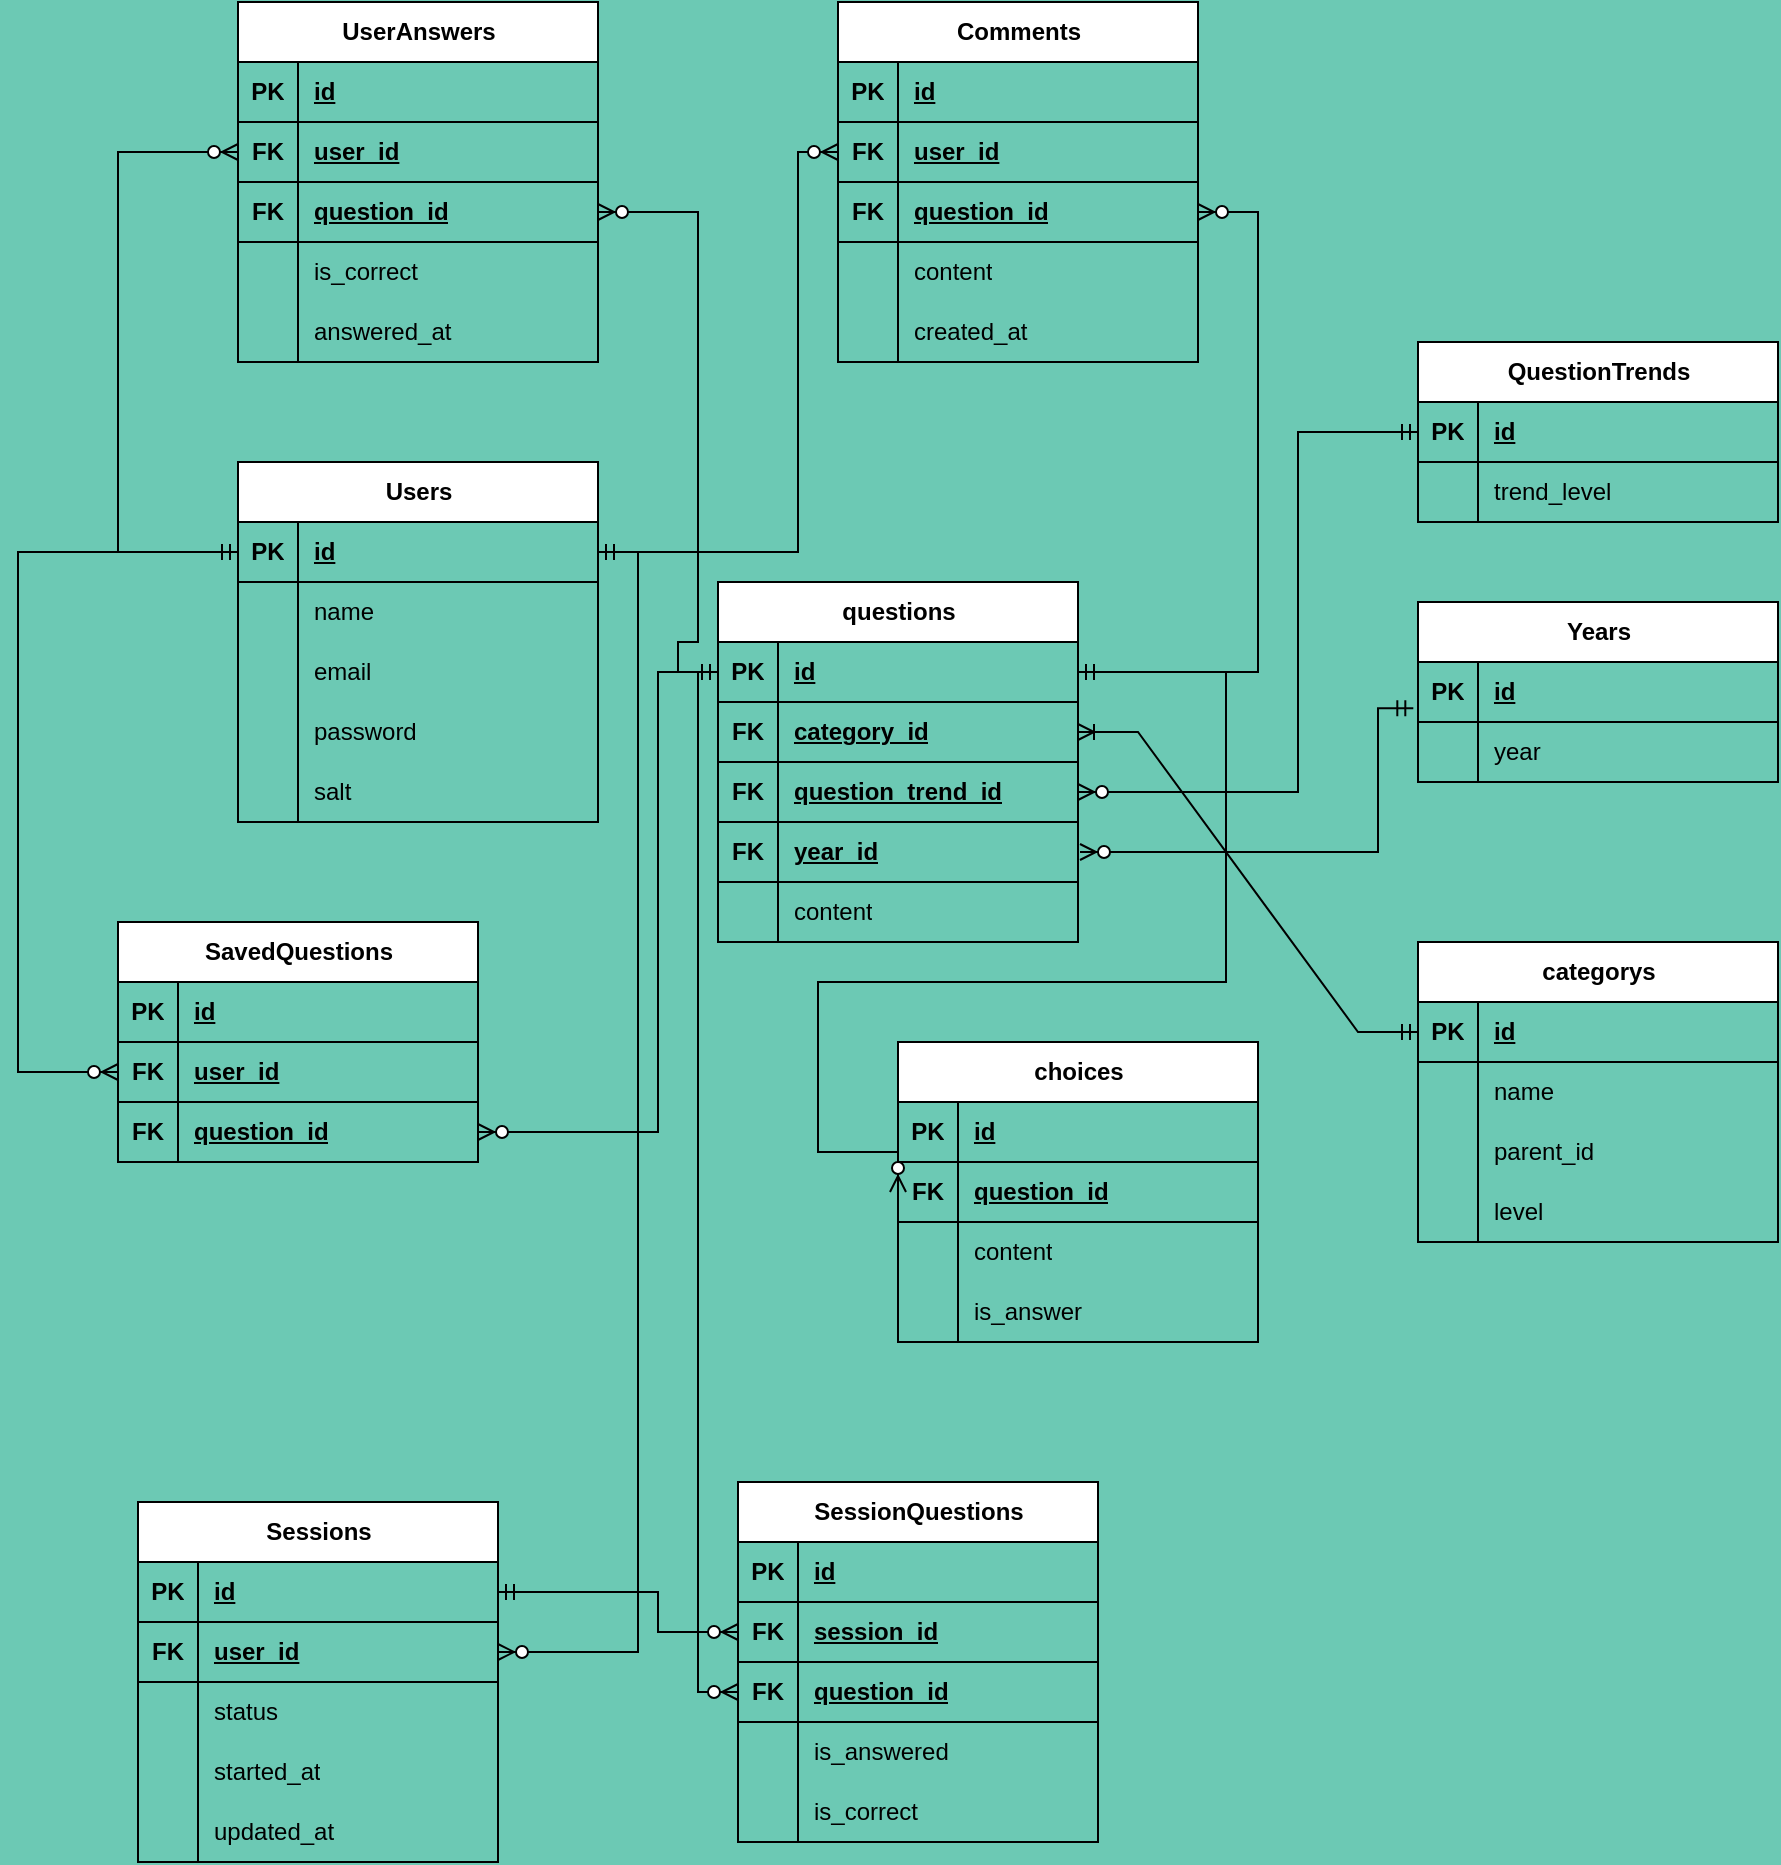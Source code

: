 <mxfile version="23.1.8" type="github">
  <diagram name="ページ1" id="_fQ1Ofpoiky4s86uEebD">
    <mxGraphModel dx="1485" dy="1587" grid="0" gridSize="10" guides="1" tooltips="1" connect="1" arrows="1" fold="1" page="1" pageScale="1" pageWidth="827" pageHeight="1169" background="#6CC9B4" math="0" shadow="0">
      <root>
        <mxCell id="0" />
        <mxCell id="1" parent="0" />
        <mxCell id="2i0jD21uUAfXRoLT11c_-42" value="Users" style="shape=table;startSize=30;container=1;collapsible=1;childLayout=tableLayout;fixedRows=1;rowLines=0;fontStyle=1;align=center;resizeLast=1;html=1;" parent="1" vertex="1">
          <mxGeometry x="-80" y="-200" width="180" height="180" as="geometry" />
        </mxCell>
        <mxCell id="2i0jD21uUAfXRoLT11c_-43" value="" style="shape=tableRow;horizontal=0;startSize=0;swimlaneHead=0;swimlaneBody=0;fillColor=none;collapsible=0;dropTarget=0;points=[[0,0.5],[1,0.5]];portConstraint=eastwest;top=0;left=0;right=0;bottom=1;" parent="2i0jD21uUAfXRoLT11c_-42" vertex="1">
          <mxGeometry y="30" width="180" height="30" as="geometry" />
        </mxCell>
        <mxCell id="2i0jD21uUAfXRoLT11c_-44" value="PK" style="shape=partialRectangle;connectable=0;fillColor=none;top=0;left=0;bottom=0;right=0;fontStyle=1;overflow=hidden;whiteSpace=wrap;html=1;" parent="2i0jD21uUAfXRoLT11c_-43" vertex="1">
          <mxGeometry width="30" height="30" as="geometry">
            <mxRectangle width="30" height="30" as="alternateBounds" />
          </mxGeometry>
        </mxCell>
        <mxCell id="2i0jD21uUAfXRoLT11c_-45" value="id" style="shape=partialRectangle;connectable=0;fillColor=none;top=0;left=0;bottom=0;right=0;align=left;spacingLeft=6;fontStyle=5;overflow=hidden;whiteSpace=wrap;html=1;" parent="2i0jD21uUAfXRoLT11c_-43" vertex="1">
          <mxGeometry x="30" width="150" height="30" as="geometry">
            <mxRectangle width="150" height="30" as="alternateBounds" />
          </mxGeometry>
        </mxCell>
        <mxCell id="2i0jD21uUAfXRoLT11c_-46" value="" style="shape=tableRow;horizontal=0;startSize=0;swimlaneHead=0;swimlaneBody=0;fillColor=none;collapsible=0;dropTarget=0;points=[[0,0.5],[1,0.5]];portConstraint=eastwest;top=0;left=0;right=0;bottom=0;" parent="2i0jD21uUAfXRoLT11c_-42" vertex="1">
          <mxGeometry y="60" width="180" height="30" as="geometry" />
        </mxCell>
        <mxCell id="2i0jD21uUAfXRoLT11c_-47" value="" style="shape=partialRectangle;connectable=0;fillColor=none;top=0;left=0;bottom=0;right=0;editable=1;overflow=hidden;whiteSpace=wrap;html=1;" parent="2i0jD21uUAfXRoLT11c_-46" vertex="1">
          <mxGeometry width="30" height="30" as="geometry">
            <mxRectangle width="30" height="30" as="alternateBounds" />
          </mxGeometry>
        </mxCell>
        <mxCell id="2i0jD21uUAfXRoLT11c_-48" value="name" style="shape=partialRectangle;connectable=0;fillColor=none;top=0;left=0;bottom=0;right=0;align=left;spacingLeft=6;overflow=hidden;whiteSpace=wrap;html=1;" parent="2i0jD21uUAfXRoLT11c_-46" vertex="1">
          <mxGeometry x="30" width="150" height="30" as="geometry">
            <mxRectangle width="150" height="30" as="alternateBounds" />
          </mxGeometry>
        </mxCell>
        <mxCell id="2i0jD21uUAfXRoLT11c_-49" value="" style="shape=tableRow;horizontal=0;startSize=0;swimlaneHead=0;swimlaneBody=0;fillColor=none;collapsible=0;dropTarget=0;points=[[0,0.5],[1,0.5]];portConstraint=eastwest;top=0;left=0;right=0;bottom=0;" parent="2i0jD21uUAfXRoLT11c_-42" vertex="1">
          <mxGeometry y="90" width="180" height="30" as="geometry" />
        </mxCell>
        <mxCell id="2i0jD21uUAfXRoLT11c_-50" value="" style="shape=partialRectangle;connectable=0;fillColor=none;top=0;left=0;bottom=0;right=0;editable=1;overflow=hidden;whiteSpace=wrap;html=1;" parent="2i0jD21uUAfXRoLT11c_-49" vertex="1">
          <mxGeometry width="30" height="30" as="geometry">
            <mxRectangle width="30" height="30" as="alternateBounds" />
          </mxGeometry>
        </mxCell>
        <mxCell id="2i0jD21uUAfXRoLT11c_-51" value="email" style="shape=partialRectangle;connectable=0;fillColor=none;top=0;left=0;bottom=0;right=0;align=left;spacingLeft=6;overflow=hidden;whiteSpace=wrap;html=1;" parent="2i0jD21uUAfXRoLT11c_-49" vertex="1">
          <mxGeometry x="30" width="150" height="30" as="geometry">
            <mxRectangle width="150" height="30" as="alternateBounds" />
          </mxGeometry>
        </mxCell>
        <mxCell id="2i0jD21uUAfXRoLT11c_-52" value="" style="shape=tableRow;horizontal=0;startSize=0;swimlaneHead=0;swimlaneBody=0;fillColor=none;collapsible=0;dropTarget=0;points=[[0,0.5],[1,0.5]];portConstraint=eastwest;top=0;left=0;right=0;bottom=0;" parent="2i0jD21uUAfXRoLT11c_-42" vertex="1">
          <mxGeometry y="120" width="180" height="30" as="geometry" />
        </mxCell>
        <mxCell id="2i0jD21uUAfXRoLT11c_-53" value="" style="shape=partialRectangle;connectable=0;fillColor=none;top=0;left=0;bottom=0;right=0;editable=1;overflow=hidden;whiteSpace=wrap;html=1;" parent="2i0jD21uUAfXRoLT11c_-52" vertex="1">
          <mxGeometry width="30" height="30" as="geometry">
            <mxRectangle width="30" height="30" as="alternateBounds" />
          </mxGeometry>
        </mxCell>
        <mxCell id="2i0jD21uUAfXRoLT11c_-54" value="password" style="shape=partialRectangle;connectable=0;fillColor=none;top=0;left=0;bottom=0;right=0;align=left;spacingLeft=6;overflow=hidden;whiteSpace=wrap;html=1;" parent="2i0jD21uUAfXRoLT11c_-52" vertex="1">
          <mxGeometry x="30" width="150" height="30" as="geometry">
            <mxRectangle width="150" height="30" as="alternateBounds" />
          </mxGeometry>
        </mxCell>
        <mxCell id="2i0jD21uUAfXRoLT11c_-55" value="" style="shape=tableRow;horizontal=0;startSize=0;swimlaneHead=0;swimlaneBody=0;fillColor=none;collapsible=0;dropTarget=0;points=[[0,0.5],[1,0.5]];portConstraint=eastwest;top=0;left=0;right=0;bottom=0;" parent="2i0jD21uUAfXRoLT11c_-42" vertex="1">
          <mxGeometry y="150" width="180" height="30" as="geometry" />
        </mxCell>
        <mxCell id="2i0jD21uUAfXRoLT11c_-56" value="" style="shape=partialRectangle;connectable=0;fillColor=none;top=0;left=0;bottom=0;right=0;editable=1;overflow=hidden;whiteSpace=wrap;html=1;" parent="2i0jD21uUAfXRoLT11c_-55" vertex="1">
          <mxGeometry width="30" height="30" as="geometry">
            <mxRectangle width="30" height="30" as="alternateBounds" />
          </mxGeometry>
        </mxCell>
        <mxCell id="2i0jD21uUAfXRoLT11c_-57" value="salt" style="shape=partialRectangle;connectable=0;fillColor=none;top=0;left=0;bottom=0;right=0;align=left;spacingLeft=6;overflow=hidden;whiteSpace=wrap;html=1;" parent="2i0jD21uUAfXRoLT11c_-55" vertex="1">
          <mxGeometry x="30" width="150" height="30" as="geometry">
            <mxRectangle width="150" height="30" as="alternateBounds" />
          </mxGeometry>
        </mxCell>
        <mxCell id="2i0jD21uUAfXRoLT11c_-58" value="questions" style="shape=table;startSize=30;container=1;collapsible=1;childLayout=tableLayout;fixedRows=1;rowLines=0;fontStyle=1;align=center;resizeLast=1;html=1;" parent="1" vertex="1">
          <mxGeometry x="160" y="-140" width="180" height="180" as="geometry">
            <mxRectangle x="190" y="-130" width="100" height="30" as="alternateBounds" />
          </mxGeometry>
        </mxCell>
        <mxCell id="2i0jD21uUAfXRoLT11c_-59" value="" style="shape=tableRow;horizontal=0;startSize=0;swimlaneHead=0;swimlaneBody=0;fillColor=none;collapsible=0;dropTarget=0;points=[[0,0.5],[1,0.5]];portConstraint=eastwest;top=0;left=0;right=0;bottom=1;" parent="2i0jD21uUAfXRoLT11c_-58" vertex="1">
          <mxGeometry y="30" width="180" height="30" as="geometry" />
        </mxCell>
        <mxCell id="2i0jD21uUAfXRoLT11c_-60" value="PK" style="shape=partialRectangle;connectable=0;fillColor=none;top=0;left=0;bottom=0;right=0;fontStyle=1;overflow=hidden;whiteSpace=wrap;html=1;" parent="2i0jD21uUAfXRoLT11c_-59" vertex="1">
          <mxGeometry width="30" height="30" as="geometry">
            <mxRectangle width="30" height="30" as="alternateBounds" />
          </mxGeometry>
        </mxCell>
        <mxCell id="2i0jD21uUAfXRoLT11c_-61" value="id" style="shape=partialRectangle;connectable=0;fillColor=none;top=0;left=0;bottom=0;right=0;align=left;spacingLeft=6;fontStyle=5;overflow=hidden;whiteSpace=wrap;html=1;" parent="2i0jD21uUAfXRoLT11c_-59" vertex="1">
          <mxGeometry x="30" width="150" height="30" as="geometry">
            <mxRectangle width="150" height="30" as="alternateBounds" />
          </mxGeometry>
        </mxCell>
        <mxCell id="2i0jD21uUAfXRoLT11c_-71" value="" style="shape=tableRow;horizontal=0;startSize=0;swimlaneHead=0;swimlaneBody=0;fillColor=none;collapsible=0;dropTarget=0;points=[[0,0.5],[1,0.5]];portConstraint=eastwest;top=0;left=0;right=0;bottom=1;" parent="2i0jD21uUAfXRoLT11c_-58" vertex="1">
          <mxGeometry y="60" width="180" height="30" as="geometry" />
        </mxCell>
        <mxCell id="2i0jD21uUAfXRoLT11c_-72" value="FK" style="shape=partialRectangle;connectable=0;fillColor=none;top=0;left=0;bottom=0;right=0;fontStyle=1;overflow=hidden;whiteSpace=wrap;html=1;" parent="2i0jD21uUAfXRoLT11c_-71" vertex="1">
          <mxGeometry width="30" height="30" as="geometry">
            <mxRectangle width="30" height="30" as="alternateBounds" />
          </mxGeometry>
        </mxCell>
        <mxCell id="2i0jD21uUAfXRoLT11c_-73" value="category_id" style="shape=partialRectangle;connectable=0;fillColor=none;top=0;left=0;bottom=0;right=0;align=left;spacingLeft=6;fontStyle=5;overflow=hidden;whiteSpace=wrap;html=1;" parent="2i0jD21uUAfXRoLT11c_-71" vertex="1">
          <mxGeometry x="30" width="150" height="30" as="geometry">
            <mxRectangle width="150" height="30" as="alternateBounds" />
          </mxGeometry>
        </mxCell>
        <mxCell id="2i0jD21uUAfXRoLT11c_-238" value="" style="shape=tableRow;horizontal=0;startSize=0;swimlaneHead=0;swimlaneBody=0;fillColor=none;collapsible=0;dropTarget=0;points=[[0,0.5],[1,0.5]];portConstraint=eastwest;top=0;left=0;right=0;bottom=1;" parent="2i0jD21uUAfXRoLT11c_-58" vertex="1">
          <mxGeometry y="90" width="180" height="30" as="geometry" />
        </mxCell>
        <mxCell id="2i0jD21uUAfXRoLT11c_-239" value="FK" style="shape=partialRectangle;connectable=0;fillColor=none;top=0;left=0;bottom=0;right=0;fontStyle=1;overflow=hidden;whiteSpace=wrap;html=1;" parent="2i0jD21uUAfXRoLT11c_-238" vertex="1">
          <mxGeometry width="30" height="30" as="geometry">
            <mxRectangle width="30" height="30" as="alternateBounds" />
          </mxGeometry>
        </mxCell>
        <mxCell id="2i0jD21uUAfXRoLT11c_-240" value="question_trend_id" style="shape=partialRectangle;connectable=0;fillColor=none;top=0;left=0;bottom=0;right=0;align=left;spacingLeft=6;fontStyle=5;overflow=hidden;whiteSpace=wrap;html=1;" parent="2i0jD21uUAfXRoLT11c_-238" vertex="1">
          <mxGeometry x="30" width="150" height="30" as="geometry">
            <mxRectangle width="150" height="30" as="alternateBounds" />
          </mxGeometry>
        </mxCell>
        <mxCell id="2i0jD21uUAfXRoLT11c_-248" value="" style="shape=tableRow;horizontal=0;startSize=0;swimlaneHead=0;swimlaneBody=0;fillColor=none;collapsible=0;dropTarget=0;points=[[0,0.5],[1,0.5]];portConstraint=eastwest;top=0;left=0;right=0;bottom=1;" parent="2i0jD21uUAfXRoLT11c_-58" vertex="1">
          <mxGeometry y="120" width="180" height="30" as="geometry" />
        </mxCell>
        <mxCell id="2i0jD21uUAfXRoLT11c_-249" value="FK" style="shape=partialRectangle;connectable=0;fillColor=none;top=0;left=0;bottom=0;right=0;fontStyle=1;overflow=hidden;whiteSpace=wrap;html=1;" parent="2i0jD21uUAfXRoLT11c_-248" vertex="1">
          <mxGeometry width="30" height="30" as="geometry">
            <mxRectangle width="30" height="30" as="alternateBounds" />
          </mxGeometry>
        </mxCell>
        <mxCell id="2i0jD21uUAfXRoLT11c_-250" value="year_id" style="shape=partialRectangle;connectable=0;fillColor=none;top=0;left=0;bottom=0;right=0;align=left;spacingLeft=6;fontStyle=5;overflow=hidden;whiteSpace=wrap;html=1;" parent="2i0jD21uUAfXRoLT11c_-248" vertex="1">
          <mxGeometry x="30" width="150" height="30" as="geometry">
            <mxRectangle width="150" height="30" as="alternateBounds" />
          </mxGeometry>
        </mxCell>
        <mxCell id="2i0jD21uUAfXRoLT11c_-62" value="" style="shape=tableRow;horizontal=0;startSize=0;swimlaneHead=0;swimlaneBody=0;fillColor=none;collapsible=0;dropTarget=0;points=[[0,0.5],[1,0.5]];portConstraint=eastwest;top=0;left=0;right=0;bottom=0;" parent="2i0jD21uUAfXRoLT11c_-58" vertex="1">
          <mxGeometry y="150" width="180" height="30" as="geometry" />
        </mxCell>
        <mxCell id="2i0jD21uUAfXRoLT11c_-63" value="" style="shape=partialRectangle;connectable=0;fillColor=none;top=0;left=0;bottom=0;right=0;editable=1;overflow=hidden;whiteSpace=wrap;html=1;" parent="2i0jD21uUAfXRoLT11c_-62" vertex="1">
          <mxGeometry width="30" height="30" as="geometry">
            <mxRectangle width="30" height="30" as="alternateBounds" />
          </mxGeometry>
        </mxCell>
        <mxCell id="2i0jD21uUAfXRoLT11c_-64" value="content" style="shape=partialRectangle;connectable=0;fillColor=none;top=0;left=0;bottom=0;right=0;align=left;spacingLeft=6;overflow=hidden;whiteSpace=wrap;html=1;" parent="2i0jD21uUAfXRoLT11c_-62" vertex="1">
          <mxGeometry x="30" width="150" height="30" as="geometry">
            <mxRectangle width="150" height="30" as="alternateBounds" />
          </mxGeometry>
        </mxCell>
        <mxCell id="2i0jD21uUAfXRoLT11c_-103" value="choices" style="shape=table;startSize=30;container=1;collapsible=1;childLayout=tableLayout;fixedRows=1;rowLines=0;fontStyle=1;align=center;resizeLast=1;html=1;" parent="1" vertex="1">
          <mxGeometry x="250" y="90" width="180" height="150" as="geometry">
            <mxRectangle x="190" y="-130" width="100" height="30" as="alternateBounds" />
          </mxGeometry>
        </mxCell>
        <mxCell id="2i0jD21uUAfXRoLT11c_-104" value="" style="shape=tableRow;horizontal=0;startSize=0;swimlaneHead=0;swimlaneBody=0;fillColor=none;collapsible=0;dropTarget=0;points=[[0,0.5],[1,0.5]];portConstraint=eastwest;top=0;left=0;right=0;bottom=1;" parent="2i0jD21uUAfXRoLT11c_-103" vertex="1">
          <mxGeometry y="30" width="180" height="30" as="geometry" />
        </mxCell>
        <mxCell id="2i0jD21uUAfXRoLT11c_-105" value="PK" style="shape=partialRectangle;connectable=0;fillColor=none;top=0;left=0;bottom=0;right=0;fontStyle=1;overflow=hidden;whiteSpace=wrap;html=1;" parent="2i0jD21uUAfXRoLT11c_-104" vertex="1">
          <mxGeometry width="30" height="30" as="geometry">
            <mxRectangle width="30" height="30" as="alternateBounds" />
          </mxGeometry>
        </mxCell>
        <mxCell id="2i0jD21uUAfXRoLT11c_-106" value="id" style="shape=partialRectangle;connectable=0;fillColor=none;top=0;left=0;bottom=0;right=0;align=left;spacingLeft=6;fontStyle=5;overflow=hidden;whiteSpace=wrap;html=1;" parent="2i0jD21uUAfXRoLT11c_-104" vertex="1">
          <mxGeometry x="30" width="150" height="30" as="geometry">
            <mxRectangle width="150" height="30" as="alternateBounds" />
          </mxGeometry>
        </mxCell>
        <mxCell id="2i0jD21uUAfXRoLT11c_-107" value="" style="shape=tableRow;horizontal=0;startSize=0;swimlaneHead=0;swimlaneBody=0;fillColor=none;collapsible=0;dropTarget=0;points=[[0,0.5],[1,0.5]];portConstraint=eastwest;top=0;left=0;right=0;bottom=1;" parent="2i0jD21uUAfXRoLT11c_-103" vertex="1">
          <mxGeometry y="60" width="180" height="30" as="geometry" />
        </mxCell>
        <mxCell id="2i0jD21uUAfXRoLT11c_-108" value="FK" style="shape=partialRectangle;connectable=0;fillColor=none;top=0;left=0;bottom=0;right=0;fontStyle=1;overflow=hidden;whiteSpace=wrap;html=1;" parent="2i0jD21uUAfXRoLT11c_-107" vertex="1">
          <mxGeometry width="30" height="30" as="geometry">
            <mxRectangle width="30" height="30" as="alternateBounds" />
          </mxGeometry>
        </mxCell>
        <mxCell id="2i0jD21uUAfXRoLT11c_-109" value="question_id" style="shape=partialRectangle;connectable=0;fillColor=none;top=0;left=0;bottom=0;right=0;align=left;spacingLeft=6;fontStyle=5;overflow=hidden;whiteSpace=wrap;html=1;" parent="2i0jD21uUAfXRoLT11c_-107" vertex="1">
          <mxGeometry x="30" width="150" height="30" as="geometry">
            <mxRectangle width="150" height="30" as="alternateBounds" />
          </mxGeometry>
        </mxCell>
        <mxCell id="2i0jD21uUAfXRoLT11c_-110" value="" style="shape=tableRow;horizontal=0;startSize=0;swimlaneHead=0;swimlaneBody=0;fillColor=none;collapsible=0;dropTarget=0;points=[[0,0.5],[1,0.5]];portConstraint=eastwest;top=0;left=0;right=0;bottom=0;" parent="2i0jD21uUAfXRoLT11c_-103" vertex="1">
          <mxGeometry y="90" width="180" height="30" as="geometry" />
        </mxCell>
        <mxCell id="2i0jD21uUAfXRoLT11c_-111" value="" style="shape=partialRectangle;connectable=0;fillColor=none;top=0;left=0;bottom=0;right=0;editable=1;overflow=hidden;whiteSpace=wrap;html=1;" parent="2i0jD21uUAfXRoLT11c_-110" vertex="1">
          <mxGeometry width="30" height="30" as="geometry">
            <mxRectangle width="30" height="30" as="alternateBounds" />
          </mxGeometry>
        </mxCell>
        <mxCell id="2i0jD21uUAfXRoLT11c_-112" value="content" style="shape=partialRectangle;connectable=0;fillColor=none;top=0;left=0;bottom=0;right=0;align=left;spacingLeft=6;overflow=hidden;whiteSpace=wrap;html=1;" parent="2i0jD21uUAfXRoLT11c_-110" vertex="1">
          <mxGeometry x="30" width="150" height="30" as="geometry">
            <mxRectangle width="150" height="30" as="alternateBounds" />
          </mxGeometry>
        </mxCell>
        <mxCell id="2i0jD21uUAfXRoLT11c_-113" value="" style="shape=tableRow;horizontal=0;startSize=0;swimlaneHead=0;swimlaneBody=0;fillColor=none;collapsible=0;dropTarget=0;points=[[0,0.5],[1,0.5]];portConstraint=eastwest;top=0;left=0;right=0;bottom=0;" parent="2i0jD21uUAfXRoLT11c_-103" vertex="1">
          <mxGeometry y="120" width="180" height="30" as="geometry" />
        </mxCell>
        <mxCell id="2i0jD21uUAfXRoLT11c_-114" value="" style="shape=partialRectangle;connectable=0;fillColor=none;top=0;left=0;bottom=0;right=0;editable=1;overflow=hidden;whiteSpace=wrap;html=1;" parent="2i0jD21uUAfXRoLT11c_-113" vertex="1">
          <mxGeometry width="30" height="30" as="geometry">
            <mxRectangle width="30" height="30" as="alternateBounds" />
          </mxGeometry>
        </mxCell>
        <mxCell id="2i0jD21uUAfXRoLT11c_-115" value="is_answer" style="shape=partialRectangle;connectable=0;fillColor=none;top=0;left=0;bottom=0;right=0;align=left;spacingLeft=6;overflow=hidden;whiteSpace=wrap;html=1;" parent="2i0jD21uUAfXRoLT11c_-113" vertex="1">
          <mxGeometry x="30" width="150" height="30" as="geometry">
            <mxRectangle width="150" height="30" as="alternateBounds" />
          </mxGeometry>
        </mxCell>
        <mxCell id="2i0jD21uUAfXRoLT11c_-116" value="categorys" style="shape=table;startSize=30;container=1;collapsible=1;childLayout=tableLayout;fixedRows=1;rowLines=0;fontStyle=1;align=center;resizeLast=1;html=1;" parent="1" vertex="1">
          <mxGeometry x="510" y="40" width="180" height="150" as="geometry" />
        </mxCell>
        <mxCell id="2i0jD21uUAfXRoLT11c_-117" value="" style="shape=tableRow;horizontal=0;startSize=0;swimlaneHead=0;swimlaneBody=0;fillColor=none;collapsible=0;dropTarget=0;points=[[0,0.5],[1,0.5]];portConstraint=eastwest;top=0;left=0;right=0;bottom=1;" parent="2i0jD21uUAfXRoLT11c_-116" vertex="1">
          <mxGeometry y="30" width="180" height="30" as="geometry" />
        </mxCell>
        <mxCell id="2i0jD21uUAfXRoLT11c_-118" value="PK" style="shape=partialRectangle;connectable=0;fillColor=none;top=0;left=0;bottom=0;right=0;fontStyle=1;overflow=hidden;whiteSpace=wrap;html=1;" parent="2i0jD21uUAfXRoLT11c_-117" vertex="1">
          <mxGeometry width="30" height="30" as="geometry">
            <mxRectangle width="30" height="30" as="alternateBounds" />
          </mxGeometry>
        </mxCell>
        <mxCell id="2i0jD21uUAfXRoLT11c_-119" value="id" style="shape=partialRectangle;connectable=0;fillColor=none;top=0;left=0;bottom=0;right=0;align=left;spacingLeft=6;fontStyle=5;overflow=hidden;whiteSpace=wrap;html=1;" parent="2i0jD21uUAfXRoLT11c_-117" vertex="1">
          <mxGeometry x="30" width="150" height="30" as="geometry">
            <mxRectangle width="150" height="30" as="alternateBounds" />
          </mxGeometry>
        </mxCell>
        <mxCell id="2i0jD21uUAfXRoLT11c_-120" value="" style="shape=tableRow;horizontal=0;startSize=0;swimlaneHead=0;swimlaneBody=0;fillColor=none;collapsible=0;dropTarget=0;points=[[0,0.5],[1,0.5]];portConstraint=eastwest;top=0;left=0;right=0;bottom=0;" parent="2i0jD21uUAfXRoLT11c_-116" vertex="1">
          <mxGeometry y="60" width="180" height="30" as="geometry" />
        </mxCell>
        <mxCell id="2i0jD21uUAfXRoLT11c_-121" value="" style="shape=partialRectangle;connectable=0;fillColor=none;top=0;left=0;bottom=0;right=0;editable=1;overflow=hidden;whiteSpace=wrap;html=1;" parent="2i0jD21uUAfXRoLT11c_-120" vertex="1">
          <mxGeometry width="30" height="30" as="geometry">
            <mxRectangle width="30" height="30" as="alternateBounds" />
          </mxGeometry>
        </mxCell>
        <mxCell id="2i0jD21uUAfXRoLT11c_-122" value="name" style="shape=partialRectangle;connectable=0;fillColor=none;top=0;left=0;bottom=0;right=0;align=left;spacingLeft=6;overflow=hidden;whiteSpace=wrap;html=1;" parent="2i0jD21uUAfXRoLT11c_-120" vertex="1">
          <mxGeometry x="30" width="150" height="30" as="geometry">
            <mxRectangle width="150" height="30" as="alternateBounds" />
          </mxGeometry>
        </mxCell>
        <mxCell id="2i0jD21uUAfXRoLT11c_-123" value="" style="shape=tableRow;horizontal=0;startSize=0;swimlaneHead=0;swimlaneBody=0;fillColor=none;collapsible=0;dropTarget=0;points=[[0,0.5],[1,0.5]];portConstraint=eastwest;top=0;left=0;right=0;bottom=0;" parent="2i0jD21uUAfXRoLT11c_-116" vertex="1">
          <mxGeometry y="90" width="180" height="30" as="geometry" />
        </mxCell>
        <mxCell id="2i0jD21uUAfXRoLT11c_-124" value="" style="shape=partialRectangle;connectable=0;fillColor=none;top=0;left=0;bottom=0;right=0;editable=1;overflow=hidden;whiteSpace=wrap;html=1;" parent="2i0jD21uUAfXRoLT11c_-123" vertex="1">
          <mxGeometry width="30" height="30" as="geometry">
            <mxRectangle width="30" height="30" as="alternateBounds" />
          </mxGeometry>
        </mxCell>
        <mxCell id="2i0jD21uUAfXRoLT11c_-125" value="parent_id" style="shape=partialRectangle;connectable=0;fillColor=none;top=0;left=0;bottom=0;right=0;align=left;spacingLeft=6;overflow=hidden;whiteSpace=wrap;html=1;" parent="2i0jD21uUAfXRoLT11c_-123" vertex="1">
          <mxGeometry x="30" width="150" height="30" as="geometry">
            <mxRectangle width="150" height="30" as="alternateBounds" />
          </mxGeometry>
        </mxCell>
        <mxCell id="2i0jD21uUAfXRoLT11c_-126" value="" style="shape=tableRow;horizontal=0;startSize=0;swimlaneHead=0;swimlaneBody=0;fillColor=none;collapsible=0;dropTarget=0;points=[[0,0.5],[1,0.5]];portConstraint=eastwest;top=0;left=0;right=0;bottom=0;" parent="2i0jD21uUAfXRoLT11c_-116" vertex="1">
          <mxGeometry y="120" width="180" height="30" as="geometry" />
        </mxCell>
        <mxCell id="2i0jD21uUAfXRoLT11c_-127" value="" style="shape=partialRectangle;connectable=0;fillColor=none;top=0;left=0;bottom=0;right=0;editable=1;overflow=hidden;whiteSpace=wrap;html=1;" parent="2i0jD21uUAfXRoLT11c_-126" vertex="1">
          <mxGeometry width="30" height="30" as="geometry">
            <mxRectangle width="30" height="30" as="alternateBounds" />
          </mxGeometry>
        </mxCell>
        <mxCell id="2i0jD21uUAfXRoLT11c_-128" value="level" style="shape=partialRectangle;connectable=0;fillColor=none;top=0;left=0;bottom=0;right=0;align=left;spacingLeft=6;overflow=hidden;whiteSpace=wrap;html=1;" parent="2i0jD21uUAfXRoLT11c_-126" vertex="1">
          <mxGeometry x="30" width="150" height="30" as="geometry">
            <mxRectangle width="150" height="30" as="alternateBounds" />
          </mxGeometry>
        </mxCell>
        <mxCell id="2i0jD21uUAfXRoLT11c_-132" value="UserAnswers" style="shape=table;startSize=30;container=1;collapsible=1;childLayout=tableLayout;fixedRows=1;rowLines=0;fontStyle=1;align=center;resizeLast=1;html=1;" parent="1" vertex="1">
          <mxGeometry x="-80" y="-430" width="180" height="180" as="geometry">
            <mxRectangle x="190" y="-130" width="100" height="30" as="alternateBounds" />
          </mxGeometry>
        </mxCell>
        <mxCell id="2i0jD21uUAfXRoLT11c_-133" value="" style="shape=tableRow;horizontal=0;startSize=0;swimlaneHead=0;swimlaneBody=0;fillColor=none;collapsible=0;dropTarget=0;points=[[0,0.5],[1,0.5]];portConstraint=eastwest;top=0;left=0;right=0;bottom=1;" parent="2i0jD21uUAfXRoLT11c_-132" vertex="1">
          <mxGeometry y="30" width="180" height="30" as="geometry" />
        </mxCell>
        <mxCell id="2i0jD21uUAfXRoLT11c_-134" value="PK" style="shape=partialRectangle;connectable=0;fillColor=none;top=0;left=0;bottom=0;right=0;fontStyle=1;overflow=hidden;whiteSpace=wrap;html=1;" parent="2i0jD21uUAfXRoLT11c_-133" vertex="1">
          <mxGeometry width="30" height="30" as="geometry">
            <mxRectangle width="30" height="30" as="alternateBounds" />
          </mxGeometry>
        </mxCell>
        <mxCell id="2i0jD21uUAfXRoLT11c_-135" value="id" style="shape=partialRectangle;connectable=0;fillColor=none;top=0;left=0;bottom=0;right=0;align=left;spacingLeft=6;fontStyle=5;overflow=hidden;whiteSpace=wrap;html=1;" parent="2i0jD21uUAfXRoLT11c_-133" vertex="1">
          <mxGeometry x="30" width="150" height="30" as="geometry">
            <mxRectangle width="150" height="30" as="alternateBounds" />
          </mxGeometry>
        </mxCell>
        <mxCell id="2i0jD21uUAfXRoLT11c_-136" value="" style="shape=tableRow;horizontal=0;startSize=0;swimlaneHead=0;swimlaneBody=0;fillColor=none;collapsible=0;dropTarget=0;points=[[0,0.5],[1,0.5]];portConstraint=eastwest;top=0;left=0;right=0;bottom=1;" parent="2i0jD21uUAfXRoLT11c_-132" vertex="1">
          <mxGeometry y="60" width="180" height="30" as="geometry" />
        </mxCell>
        <mxCell id="2i0jD21uUAfXRoLT11c_-137" value="FK" style="shape=partialRectangle;connectable=0;fillColor=none;top=0;left=0;bottom=0;right=0;fontStyle=1;overflow=hidden;whiteSpace=wrap;html=1;" parent="2i0jD21uUAfXRoLT11c_-136" vertex="1">
          <mxGeometry width="30" height="30" as="geometry">
            <mxRectangle width="30" height="30" as="alternateBounds" />
          </mxGeometry>
        </mxCell>
        <mxCell id="2i0jD21uUAfXRoLT11c_-138" value="user_id" style="shape=partialRectangle;connectable=0;fillColor=none;top=0;left=0;bottom=0;right=0;align=left;spacingLeft=6;fontStyle=5;overflow=hidden;whiteSpace=wrap;html=1;" parent="2i0jD21uUAfXRoLT11c_-136" vertex="1">
          <mxGeometry x="30" width="150" height="30" as="geometry">
            <mxRectangle width="150" height="30" as="alternateBounds" />
          </mxGeometry>
        </mxCell>
        <mxCell id="2i0jD21uUAfXRoLT11c_-142" value="" style="shape=tableRow;horizontal=0;startSize=0;swimlaneHead=0;swimlaneBody=0;fillColor=none;collapsible=0;dropTarget=0;points=[[0,0.5],[1,0.5]];portConstraint=eastwest;top=0;left=0;right=0;bottom=1;" parent="2i0jD21uUAfXRoLT11c_-132" vertex="1">
          <mxGeometry y="90" width="180" height="30" as="geometry" />
        </mxCell>
        <mxCell id="2i0jD21uUAfXRoLT11c_-143" value="FK" style="shape=partialRectangle;connectable=0;fillColor=none;top=0;left=0;bottom=0;right=0;fontStyle=1;overflow=hidden;whiteSpace=wrap;html=1;" parent="2i0jD21uUAfXRoLT11c_-142" vertex="1">
          <mxGeometry width="30" height="30" as="geometry">
            <mxRectangle width="30" height="30" as="alternateBounds" />
          </mxGeometry>
        </mxCell>
        <mxCell id="2i0jD21uUAfXRoLT11c_-144" value="question_id" style="shape=partialRectangle;connectable=0;fillColor=none;top=0;left=0;bottom=0;right=0;align=left;spacingLeft=6;fontStyle=5;overflow=hidden;whiteSpace=wrap;html=1;" parent="2i0jD21uUAfXRoLT11c_-142" vertex="1">
          <mxGeometry x="30" width="150" height="30" as="geometry">
            <mxRectangle width="150" height="30" as="alternateBounds" />
          </mxGeometry>
        </mxCell>
        <mxCell id="2i0jD21uUAfXRoLT11c_-139" value="" style="shape=tableRow;horizontal=0;startSize=0;swimlaneHead=0;swimlaneBody=0;fillColor=none;collapsible=0;dropTarget=0;points=[[0,0.5],[1,0.5]];portConstraint=eastwest;top=0;left=0;right=0;bottom=0;" parent="2i0jD21uUAfXRoLT11c_-132" vertex="1">
          <mxGeometry y="120" width="180" height="30" as="geometry" />
        </mxCell>
        <mxCell id="2i0jD21uUAfXRoLT11c_-140" value="" style="shape=partialRectangle;connectable=0;fillColor=none;top=0;left=0;bottom=0;right=0;editable=1;overflow=hidden;whiteSpace=wrap;html=1;" parent="2i0jD21uUAfXRoLT11c_-139" vertex="1">
          <mxGeometry width="30" height="30" as="geometry">
            <mxRectangle width="30" height="30" as="alternateBounds" />
          </mxGeometry>
        </mxCell>
        <mxCell id="2i0jD21uUAfXRoLT11c_-141" value="is_correct" style="shape=partialRectangle;connectable=0;fillColor=none;top=0;left=0;bottom=0;right=0;align=left;spacingLeft=6;overflow=hidden;whiteSpace=wrap;html=1;" parent="2i0jD21uUAfXRoLT11c_-139" vertex="1">
          <mxGeometry x="30" width="150" height="30" as="geometry">
            <mxRectangle width="150" height="30" as="alternateBounds" />
          </mxGeometry>
        </mxCell>
        <mxCell id="2i0jD21uUAfXRoLT11c_-145" value="" style="shape=tableRow;horizontal=0;startSize=0;swimlaneHead=0;swimlaneBody=0;fillColor=none;collapsible=0;dropTarget=0;points=[[0,0.5],[1,0.5]];portConstraint=eastwest;top=0;left=0;right=0;bottom=0;" parent="2i0jD21uUAfXRoLT11c_-132" vertex="1">
          <mxGeometry y="150" width="180" height="30" as="geometry" />
        </mxCell>
        <mxCell id="2i0jD21uUAfXRoLT11c_-146" value="" style="shape=partialRectangle;connectable=0;fillColor=none;top=0;left=0;bottom=0;right=0;editable=1;overflow=hidden;whiteSpace=wrap;html=1;" parent="2i0jD21uUAfXRoLT11c_-145" vertex="1">
          <mxGeometry width="30" height="30" as="geometry">
            <mxRectangle width="30" height="30" as="alternateBounds" />
          </mxGeometry>
        </mxCell>
        <mxCell id="2i0jD21uUAfXRoLT11c_-147" value="answered_at" style="shape=partialRectangle;connectable=0;fillColor=none;top=0;left=0;bottom=0;right=0;align=left;spacingLeft=6;overflow=hidden;whiteSpace=wrap;html=1;" parent="2i0jD21uUAfXRoLT11c_-145" vertex="1">
          <mxGeometry x="30" width="150" height="30" as="geometry">
            <mxRectangle width="150" height="30" as="alternateBounds" />
          </mxGeometry>
        </mxCell>
        <mxCell id="2i0jD21uUAfXRoLT11c_-151" value="SavedQuestions" style="shape=table;startSize=30;container=1;collapsible=1;childLayout=tableLayout;fixedRows=1;rowLines=0;fontStyle=1;align=center;resizeLast=1;html=1;" parent="1" vertex="1">
          <mxGeometry x="-140" y="30" width="180" height="120" as="geometry">
            <mxRectangle x="190" y="-130" width="100" height="30" as="alternateBounds" />
          </mxGeometry>
        </mxCell>
        <mxCell id="2i0jD21uUAfXRoLT11c_-152" value="" style="shape=tableRow;horizontal=0;startSize=0;swimlaneHead=0;swimlaneBody=0;fillColor=none;collapsible=0;dropTarget=0;points=[[0,0.5],[1,0.5]];portConstraint=eastwest;top=0;left=0;right=0;bottom=1;" parent="2i0jD21uUAfXRoLT11c_-151" vertex="1">
          <mxGeometry y="30" width="180" height="30" as="geometry" />
        </mxCell>
        <mxCell id="2i0jD21uUAfXRoLT11c_-153" value="PK" style="shape=partialRectangle;connectable=0;fillColor=none;top=0;left=0;bottom=0;right=0;fontStyle=1;overflow=hidden;whiteSpace=wrap;html=1;" parent="2i0jD21uUAfXRoLT11c_-152" vertex="1">
          <mxGeometry width="30" height="30" as="geometry">
            <mxRectangle width="30" height="30" as="alternateBounds" />
          </mxGeometry>
        </mxCell>
        <mxCell id="2i0jD21uUAfXRoLT11c_-154" value="id" style="shape=partialRectangle;connectable=0;fillColor=none;top=0;left=0;bottom=0;right=0;align=left;spacingLeft=6;fontStyle=5;overflow=hidden;whiteSpace=wrap;html=1;" parent="2i0jD21uUAfXRoLT11c_-152" vertex="1">
          <mxGeometry x="30" width="150" height="30" as="geometry">
            <mxRectangle width="150" height="30" as="alternateBounds" />
          </mxGeometry>
        </mxCell>
        <mxCell id="2i0jD21uUAfXRoLT11c_-155" value="" style="shape=tableRow;horizontal=0;startSize=0;swimlaneHead=0;swimlaneBody=0;fillColor=none;collapsible=0;dropTarget=0;points=[[0,0.5],[1,0.5]];portConstraint=eastwest;top=0;left=0;right=0;bottom=1;" parent="2i0jD21uUAfXRoLT11c_-151" vertex="1">
          <mxGeometry y="60" width="180" height="30" as="geometry" />
        </mxCell>
        <mxCell id="2i0jD21uUAfXRoLT11c_-156" value="FK" style="shape=partialRectangle;connectable=0;fillColor=none;top=0;left=0;bottom=0;right=0;fontStyle=1;overflow=hidden;whiteSpace=wrap;html=1;" parent="2i0jD21uUAfXRoLT11c_-155" vertex="1">
          <mxGeometry width="30" height="30" as="geometry">
            <mxRectangle width="30" height="30" as="alternateBounds" />
          </mxGeometry>
        </mxCell>
        <mxCell id="2i0jD21uUAfXRoLT11c_-157" value="user_id" style="shape=partialRectangle;connectable=0;fillColor=none;top=0;left=0;bottom=0;right=0;align=left;spacingLeft=6;fontStyle=5;overflow=hidden;whiteSpace=wrap;html=1;" parent="2i0jD21uUAfXRoLT11c_-155" vertex="1">
          <mxGeometry x="30" width="150" height="30" as="geometry">
            <mxRectangle width="150" height="30" as="alternateBounds" />
          </mxGeometry>
        </mxCell>
        <mxCell id="2i0jD21uUAfXRoLT11c_-158" value="" style="shape=tableRow;horizontal=0;startSize=0;swimlaneHead=0;swimlaneBody=0;fillColor=none;collapsible=0;dropTarget=0;points=[[0,0.5],[1,0.5]];portConstraint=eastwest;top=0;left=0;right=0;bottom=1;" parent="2i0jD21uUAfXRoLT11c_-151" vertex="1">
          <mxGeometry y="90" width="180" height="30" as="geometry" />
        </mxCell>
        <mxCell id="2i0jD21uUAfXRoLT11c_-159" value="FK" style="shape=partialRectangle;connectable=0;fillColor=none;top=0;left=0;bottom=0;right=0;fontStyle=1;overflow=hidden;whiteSpace=wrap;html=1;" parent="2i0jD21uUAfXRoLT11c_-158" vertex="1">
          <mxGeometry width="30" height="30" as="geometry">
            <mxRectangle width="30" height="30" as="alternateBounds" />
          </mxGeometry>
        </mxCell>
        <mxCell id="2i0jD21uUAfXRoLT11c_-160" value="question_id" style="shape=partialRectangle;connectable=0;fillColor=none;top=0;left=0;bottom=0;right=0;align=left;spacingLeft=6;fontStyle=5;overflow=hidden;whiteSpace=wrap;html=1;" parent="2i0jD21uUAfXRoLT11c_-158" vertex="1">
          <mxGeometry x="30" width="150" height="30" as="geometry">
            <mxRectangle width="150" height="30" as="alternateBounds" />
          </mxGeometry>
        </mxCell>
        <mxCell id="2i0jD21uUAfXRoLT11c_-167" value="Comments" style="shape=table;startSize=30;container=1;collapsible=1;childLayout=tableLayout;fixedRows=1;rowLines=0;fontStyle=1;align=center;resizeLast=1;html=1;" parent="1" vertex="1">
          <mxGeometry x="220" y="-430" width="180" height="180" as="geometry">
            <mxRectangle x="190" y="-130" width="100" height="30" as="alternateBounds" />
          </mxGeometry>
        </mxCell>
        <mxCell id="2i0jD21uUAfXRoLT11c_-168" value="" style="shape=tableRow;horizontal=0;startSize=0;swimlaneHead=0;swimlaneBody=0;fillColor=none;collapsible=0;dropTarget=0;points=[[0,0.5],[1,0.5]];portConstraint=eastwest;top=0;left=0;right=0;bottom=1;" parent="2i0jD21uUAfXRoLT11c_-167" vertex="1">
          <mxGeometry y="30" width="180" height="30" as="geometry" />
        </mxCell>
        <mxCell id="2i0jD21uUAfXRoLT11c_-169" value="PK" style="shape=partialRectangle;connectable=0;fillColor=none;top=0;left=0;bottom=0;right=0;fontStyle=1;overflow=hidden;whiteSpace=wrap;html=1;" parent="2i0jD21uUAfXRoLT11c_-168" vertex="1">
          <mxGeometry width="30" height="30" as="geometry">
            <mxRectangle width="30" height="30" as="alternateBounds" />
          </mxGeometry>
        </mxCell>
        <mxCell id="2i0jD21uUAfXRoLT11c_-170" value="id" style="shape=partialRectangle;connectable=0;fillColor=none;top=0;left=0;bottom=0;right=0;align=left;spacingLeft=6;fontStyle=5;overflow=hidden;whiteSpace=wrap;html=1;" parent="2i0jD21uUAfXRoLT11c_-168" vertex="1">
          <mxGeometry x="30" width="150" height="30" as="geometry">
            <mxRectangle width="150" height="30" as="alternateBounds" />
          </mxGeometry>
        </mxCell>
        <mxCell id="2i0jD21uUAfXRoLT11c_-171" value="" style="shape=tableRow;horizontal=0;startSize=0;swimlaneHead=0;swimlaneBody=0;fillColor=none;collapsible=0;dropTarget=0;points=[[0,0.5],[1,0.5]];portConstraint=eastwest;top=0;left=0;right=0;bottom=1;" parent="2i0jD21uUAfXRoLT11c_-167" vertex="1">
          <mxGeometry y="60" width="180" height="30" as="geometry" />
        </mxCell>
        <mxCell id="2i0jD21uUAfXRoLT11c_-172" value="FK" style="shape=partialRectangle;connectable=0;fillColor=none;top=0;left=0;bottom=0;right=0;fontStyle=1;overflow=hidden;whiteSpace=wrap;html=1;" parent="2i0jD21uUAfXRoLT11c_-171" vertex="1">
          <mxGeometry width="30" height="30" as="geometry">
            <mxRectangle width="30" height="30" as="alternateBounds" />
          </mxGeometry>
        </mxCell>
        <mxCell id="2i0jD21uUAfXRoLT11c_-173" value="user_id" style="shape=partialRectangle;connectable=0;fillColor=none;top=0;left=0;bottom=0;right=0;align=left;spacingLeft=6;fontStyle=5;overflow=hidden;whiteSpace=wrap;html=1;" parent="2i0jD21uUAfXRoLT11c_-171" vertex="1">
          <mxGeometry x="30" width="150" height="30" as="geometry">
            <mxRectangle width="150" height="30" as="alternateBounds" />
          </mxGeometry>
        </mxCell>
        <mxCell id="2i0jD21uUAfXRoLT11c_-174" value="" style="shape=tableRow;horizontal=0;startSize=0;swimlaneHead=0;swimlaneBody=0;fillColor=none;collapsible=0;dropTarget=0;points=[[0,0.5],[1,0.5]];portConstraint=eastwest;top=0;left=0;right=0;bottom=1;" parent="2i0jD21uUAfXRoLT11c_-167" vertex="1">
          <mxGeometry y="90" width="180" height="30" as="geometry" />
        </mxCell>
        <mxCell id="2i0jD21uUAfXRoLT11c_-175" value="FK" style="shape=partialRectangle;connectable=0;fillColor=none;top=0;left=0;bottom=0;right=0;fontStyle=1;overflow=hidden;whiteSpace=wrap;html=1;" parent="2i0jD21uUAfXRoLT11c_-174" vertex="1">
          <mxGeometry width="30" height="30" as="geometry">
            <mxRectangle width="30" height="30" as="alternateBounds" />
          </mxGeometry>
        </mxCell>
        <mxCell id="2i0jD21uUAfXRoLT11c_-176" value="question_id" style="shape=partialRectangle;connectable=0;fillColor=none;top=0;left=0;bottom=0;right=0;align=left;spacingLeft=6;fontStyle=5;overflow=hidden;whiteSpace=wrap;html=1;" parent="2i0jD21uUAfXRoLT11c_-174" vertex="1">
          <mxGeometry x="30" width="150" height="30" as="geometry">
            <mxRectangle width="150" height="30" as="alternateBounds" />
          </mxGeometry>
        </mxCell>
        <mxCell id="2i0jD21uUAfXRoLT11c_-177" value="" style="shape=tableRow;horizontal=0;startSize=0;swimlaneHead=0;swimlaneBody=0;fillColor=none;collapsible=0;dropTarget=0;points=[[0,0.5],[1,0.5]];portConstraint=eastwest;top=0;left=0;right=0;bottom=0;" parent="2i0jD21uUAfXRoLT11c_-167" vertex="1">
          <mxGeometry y="120" width="180" height="30" as="geometry" />
        </mxCell>
        <mxCell id="2i0jD21uUAfXRoLT11c_-178" value="" style="shape=partialRectangle;connectable=0;fillColor=none;top=0;left=0;bottom=0;right=0;editable=1;overflow=hidden;whiteSpace=wrap;html=1;" parent="2i0jD21uUAfXRoLT11c_-177" vertex="1">
          <mxGeometry width="30" height="30" as="geometry">
            <mxRectangle width="30" height="30" as="alternateBounds" />
          </mxGeometry>
        </mxCell>
        <mxCell id="2i0jD21uUAfXRoLT11c_-179" value="content" style="shape=partialRectangle;connectable=0;fillColor=none;top=0;left=0;bottom=0;right=0;align=left;spacingLeft=6;overflow=hidden;whiteSpace=wrap;html=1;" parent="2i0jD21uUAfXRoLT11c_-177" vertex="1">
          <mxGeometry x="30" width="150" height="30" as="geometry">
            <mxRectangle width="150" height="30" as="alternateBounds" />
          </mxGeometry>
        </mxCell>
        <mxCell id="2i0jD21uUAfXRoLT11c_-180" value="" style="shape=tableRow;horizontal=0;startSize=0;swimlaneHead=0;swimlaneBody=0;fillColor=none;collapsible=0;dropTarget=0;points=[[0,0.5],[1,0.5]];portConstraint=eastwest;top=0;left=0;right=0;bottom=0;" parent="2i0jD21uUAfXRoLT11c_-167" vertex="1">
          <mxGeometry y="150" width="180" height="30" as="geometry" />
        </mxCell>
        <mxCell id="2i0jD21uUAfXRoLT11c_-181" value="" style="shape=partialRectangle;connectable=0;fillColor=none;top=0;left=0;bottom=0;right=0;editable=1;overflow=hidden;whiteSpace=wrap;html=1;" parent="2i0jD21uUAfXRoLT11c_-180" vertex="1">
          <mxGeometry width="30" height="30" as="geometry">
            <mxRectangle width="30" height="30" as="alternateBounds" />
          </mxGeometry>
        </mxCell>
        <mxCell id="2i0jD21uUAfXRoLT11c_-182" value="created_at" style="shape=partialRectangle;connectable=0;fillColor=none;top=0;left=0;bottom=0;right=0;align=left;spacingLeft=6;overflow=hidden;whiteSpace=wrap;html=1;" parent="2i0jD21uUAfXRoLT11c_-180" vertex="1">
          <mxGeometry x="30" width="150" height="30" as="geometry">
            <mxRectangle width="150" height="30" as="alternateBounds" />
          </mxGeometry>
        </mxCell>
        <mxCell id="2i0jD21uUAfXRoLT11c_-187" value="" style="edgeStyle=orthogonalEdgeStyle;fontSize=12;html=1;endArrow=ERzeroToMany;startArrow=ERmandOne;rounded=0;elbow=vertical;exitX=0;exitY=0.5;exitDx=0;exitDy=0;entryX=0;entryY=0.5;entryDx=0;entryDy=0;" parent="1" source="2i0jD21uUAfXRoLT11c_-43" target="2i0jD21uUAfXRoLT11c_-136" edge="1">
          <mxGeometry width="100" height="100" relative="1" as="geometry">
            <mxPoint x="-190" y="-190" as="sourcePoint" />
            <mxPoint x="-100" y="-290" as="targetPoint" />
            <Array as="points">
              <mxPoint x="-140" y="-155" />
              <mxPoint x="-140" y="-355" />
            </Array>
          </mxGeometry>
        </mxCell>
        <mxCell id="2i0jD21uUAfXRoLT11c_-189" value="" style="edgeStyle=orthogonalEdgeStyle;fontSize=12;html=1;endArrow=ERzeroToMany;startArrow=ERmandOne;rounded=0;elbow=vertical;entryX=1;entryY=0.5;entryDx=0;entryDy=0;exitX=0;exitY=0.5;exitDx=0;exitDy=0;" parent="1" source="2i0jD21uUAfXRoLT11c_-59" target="2i0jD21uUAfXRoLT11c_-142" edge="1">
          <mxGeometry width="100" height="100" relative="1" as="geometry">
            <mxPoint x="180" y="-110" as="sourcePoint" />
            <mxPoint x="210" y="-310" as="targetPoint" />
            <Array as="points">
              <mxPoint x="140" y="-95" />
              <mxPoint x="140" y="-110" />
              <mxPoint x="150" y="-110" />
              <mxPoint x="150" y="-325" />
            </Array>
          </mxGeometry>
        </mxCell>
        <mxCell id="2i0jD21uUAfXRoLT11c_-190" value="" style="edgeStyle=orthogonalEdgeStyle;fontSize=12;html=1;endArrow=ERzeroToMany;startArrow=ERmandOne;rounded=0;elbow=vertical;exitX=0;exitY=0.5;exitDx=0;exitDy=0;entryX=0;entryY=0.5;entryDx=0;entryDy=0;" parent="1" source="2i0jD21uUAfXRoLT11c_-43" target="2i0jD21uUAfXRoLT11c_-155" edge="1">
          <mxGeometry width="100" height="100" relative="1" as="geometry">
            <mxPoint x="-160" y="-130" as="sourcePoint" />
            <mxPoint x="-160" y="-330" as="targetPoint" />
            <Array as="points">
              <mxPoint x="-190" y="-155" />
              <mxPoint x="-190" y="105" />
            </Array>
          </mxGeometry>
        </mxCell>
        <mxCell id="2i0jD21uUAfXRoLT11c_-191" value="" style="edgeStyle=orthogonalEdgeStyle;fontSize=12;html=1;endArrow=ERzeroToMany;startArrow=ERmandOne;rounded=0;elbow=vertical;exitX=0;exitY=0.5;exitDx=0;exitDy=0;entryX=1;entryY=0.5;entryDx=0;entryDy=0;" parent="1" source="2i0jD21uUAfXRoLT11c_-59" target="2i0jD21uUAfXRoLT11c_-158" edge="1">
          <mxGeometry width="100" height="100" relative="1" as="geometry">
            <mxPoint x="200" y="-150" as="sourcePoint" />
            <mxPoint x="200" y="-350" as="targetPoint" />
            <Array as="points">
              <mxPoint x="130" y="-95" />
              <mxPoint x="130" y="135" />
            </Array>
          </mxGeometry>
        </mxCell>
        <mxCell id="2i0jD21uUAfXRoLT11c_-192" value="" style="edgeStyle=orthogonalEdgeStyle;fontSize=12;html=1;endArrow=ERzeroToMany;startArrow=ERmandOne;rounded=0;elbow=vertical;exitX=1;exitY=0.5;exitDx=0;exitDy=0;entryX=0;entryY=0.5;entryDx=0;entryDy=0;" parent="1" source="2i0jD21uUAfXRoLT11c_-59" target="2i0jD21uUAfXRoLT11c_-107" edge="1">
          <mxGeometry width="100" height="100" relative="1" as="geometry">
            <mxPoint x="474" y="-150" as="sourcePoint" />
            <mxPoint x="474" y="-350" as="targetPoint" />
            <Array as="points">
              <mxPoint x="414" y="-95" />
              <mxPoint x="414" y="60" />
              <mxPoint x="210" y="60" />
              <mxPoint x="210" y="145" />
              <mxPoint x="250" y="145" />
            </Array>
          </mxGeometry>
        </mxCell>
        <mxCell id="2i0jD21uUAfXRoLT11c_-193" value="" style="edgeStyle=orthogonalEdgeStyle;fontSize=12;html=1;endArrow=ERzeroToMany;startArrow=ERmandOne;rounded=0;elbow=vertical;exitX=1;exitY=0.5;exitDx=0;exitDy=0;entryX=0;entryY=0.5;entryDx=0;entryDy=0;" parent="1" source="2i0jD21uUAfXRoLT11c_-43" target="2i0jD21uUAfXRoLT11c_-171" edge="1">
          <mxGeometry width="100" height="100" relative="1" as="geometry">
            <mxPoint x="260" y="-200" as="sourcePoint" />
            <mxPoint x="260" y="-400" as="targetPoint" />
            <Array as="points">
              <mxPoint x="200" y="-155" />
              <mxPoint x="200" y="-355" />
            </Array>
          </mxGeometry>
        </mxCell>
        <mxCell id="2i0jD21uUAfXRoLT11c_-194" value="" style="edgeStyle=orthogonalEdgeStyle;fontSize=12;html=1;endArrow=ERzeroToMany;startArrow=ERmandOne;rounded=0;elbow=vertical;exitX=1;exitY=0.5;exitDx=0;exitDy=0;entryX=1;entryY=0.5;entryDx=0;entryDy=0;" parent="1" source="2i0jD21uUAfXRoLT11c_-59" target="2i0jD21uUAfXRoLT11c_-174" edge="1">
          <mxGeometry width="100" height="100" relative="1" as="geometry">
            <mxPoint x="640" y="-130" as="sourcePoint" />
            <mxPoint x="640" y="-330" as="targetPoint" />
            <Array as="points">
              <mxPoint x="430" y="-95" />
              <mxPoint x="430" y="-325" />
            </Array>
          </mxGeometry>
        </mxCell>
        <mxCell id="2i0jD21uUAfXRoLT11c_-196" value="" style="edgeStyle=entityRelationEdgeStyle;fontSize=12;html=1;endArrow=ERoneToMany;startArrow=ERmandOne;rounded=0;elbow=vertical;entryX=1;entryY=0.5;entryDx=0;entryDy=0;exitX=0;exitY=0.5;exitDx=0;exitDy=0;" parent="1" source="2i0jD21uUAfXRoLT11c_-117" target="2i0jD21uUAfXRoLT11c_-71" edge="1">
          <mxGeometry width="100" height="100" relative="1" as="geometry">
            <mxPoint x="480" y="-10" as="sourcePoint" />
            <mxPoint x="690" y="-10" as="targetPoint" />
          </mxGeometry>
        </mxCell>
        <mxCell id="2i0jD21uUAfXRoLT11c_-208" value="QuestionTrends" style="shape=table;startSize=30;container=1;collapsible=1;childLayout=tableLayout;fixedRows=1;rowLines=0;fontStyle=1;align=center;resizeLast=1;html=1;" parent="1" vertex="1">
          <mxGeometry x="510" y="-260" width="180" height="90" as="geometry" />
        </mxCell>
        <mxCell id="2i0jD21uUAfXRoLT11c_-209" value="" style="shape=tableRow;horizontal=0;startSize=0;swimlaneHead=0;swimlaneBody=0;fillColor=none;collapsible=0;dropTarget=0;points=[[0,0.5],[1,0.5]];portConstraint=eastwest;top=0;left=0;right=0;bottom=1;" parent="2i0jD21uUAfXRoLT11c_-208" vertex="1">
          <mxGeometry y="30" width="180" height="30" as="geometry" />
        </mxCell>
        <mxCell id="2i0jD21uUAfXRoLT11c_-210" value="PK" style="shape=partialRectangle;connectable=0;fillColor=none;top=0;left=0;bottom=0;right=0;fontStyle=1;overflow=hidden;whiteSpace=wrap;html=1;" parent="2i0jD21uUAfXRoLT11c_-209" vertex="1">
          <mxGeometry width="30" height="30" as="geometry">
            <mxRectangle width="30" height="30" as="alternateBounds" />
          </mxGeometry>
        </mxCell>
        <mxCell id="2i0jD21uUAfXRoLT11c_-211" value="id" style="shape=partialRectangle;connectable=0;fillColor=none;top=0;left=0;bottom=0;right=0;align=left;spacingLeft=6;fontStyle=5;overflow=hidden;whiteSpace=wrap;html=1;" parent="2i0jD21uUAfXRoLT11c_-209" vertex="1">
          <mxGeometry x="30" width="150" height="30" as="geometry">
            <mxRectangle width="150" height="30" as="alternateBounds" />
          </mxGeometry>
        </mxCell>
        <mxCell id="2i0jD21uUAfXRoLT11c_-215" value="" style="shape=tableRow;horizontal=0;startSize=0;swimlaneHead=0;swimlaneBody=0;fillColor=none;collapsible=0;dropTarget=0;points=[[0,0.5],[1,0.5]];portConstraint=eastwest;top=0;left=0;right=0;bottom=0;" parent="2i0jD21uUAfXRoLT11c_-208" vertex="1">
          <mxGeometry y="60" width="180" height="30" as="geometry" />
        </mxCell>
        <mxCell id="2i0jD21uUAfXRoLT11c_-216" value="" style="shape=partialRectangle;connectable=0;fillColor=none;top=0;left=0;bottom=0;right=0;editable=1;overflow=hidden;whiteSpace=wrap;html=1;" parent="2i0jD21uUAfXRoLT11c_-215" vertex="1">
          <mxGeometry width="30" height="30" as="geometry">
            <mxRectangle width="30" height="30" as="alternateBounds" />
          </mxGeometry>
        </mxCell>
        <mxCell id="2i0jD21uUAfXRoLT11c_-217" value="trend_level" style="shape=partialRectangle;connectable=0;fillColor=none;top=0;left=0;bottom=0;right=0;align=left;spacingLeft=6;overflow=hidden;whiteSpace=wrap;html=1;" parent="2i0jD21uUAfXRoLT11c_-215" vertex="1">
          <mxGeometry x="30" width="150" height="30" as="geometry">
            <mxRectangle width="150" height="30" as="alternateBounds" />
          </mxGeometry>
        </mxCell>
        <mxCell id="2i0jD21uUAfXRoLT11c_-241" value="Years" style="shape=table;startSize=30;container=1;collapsible=1;childLayout=tableLayout;fixedRows=1;rowLines=0;fontStyle=1;align=center;resizeLast=1;html=1;" parent="1" vertex="1">
          <mxGeometry x="510" y="-130" width="180" height="90" as="geometry" />
        </mxCell>
        <mxCell id="2i0jD21uUAfXRoLT11c_-242" value="" style="shape=tableRow;horizontal=0;startSize=0;swimlaneHead=0;swimlaneBody=0;fillColor=none;collapsible=0;dropTarget=0;points=[[0,0.5],[1,0.5]];portConstraint=eastwest;top=0;left=0;right=0;bottom=1;" parent="2i0jD21uUAfXRoLT11c_-241" vertex="1">
          <mxGeometry y="30" width="180" height="30" as="geometry" />
        </mxCell>
        <mxCell id="2i0jD21uUAfXRoLT11c_-243" value="PK" style="shape=partialRectangle;connectable=0;fillColor=none;top=0;left=0;bottom=0;right=0;fontStyle=1;overflow=hidden;whiteSpace=wrap;html=1;" parent="2i0jD21uUAfXRoLT11c_-242" vertex="1">
          <mxGeometry width="30" height="30" as="geometry">
            <mxRectangle width="30" height="30" as="alternateBounds" />
          </mxGeometry>
        </mxCell>
        <mxCell id="2i0jD21uUAfXRoLT11c_-244" value="id" style="shape=partialRectangle;connectable=0;fillColor=none;top=0;left=0;bottom=0;right=0;align=left;spacingLeft=6;fontStyle=5;overflow=hidden;whiteSpace=wrap;html=1;" parent="2i0jD21uUAfXRoLT11c_-242" vertex="1">
          <mxGeometry x="30" width="150" height="30" as="geometry">
            <mxRectangle width="150" height="30" as="alternateBounds" />
          </mxGeometry>
        </mxCell>
        <mxCell id="2i0jD21uUAfXRoLT11c_-245" value="" style="shape=tableRow;horizontal=0;startSize=0;swimlaneHead=0;swimlaneBody=0;fillColor=none;collapsible=0;dropTarget=0;points=[[0,0.5],[1,0.5]];portConstraint=eastwest;top=0;left=0;right=0;bottom=0;" parent="2i0jD21uUAfXRoLT11c_-241" vertex="1">
          <mxGeometry y="60" width="180" height="30" as="geometry" />
        </mxCell>
        <mxCell id="2i0jD21uUAfXRoLT11c_-246" value="" style="shape=partialRectangle;connectable=0;fillColor=none;top=0;left=0;bottom=0;right=0;editable=1;overflow=hidden;whiteSpace=wrap;html=1;" parent="2i0jD21uUAfXRoLT11c_-245" vertex="1">
          <mxGeometry width="30" height="30" as="geometry">
            <mxRectangle width="30" height="30" as="alternateBounds" />
          </mxGeometry>
        </mxCell>
        <mxCell id="2i0jD21uUAfXRoLT11c_-247" value="year&amp;nbsp;" style="shape=partialRectangle;connectable=0;fillColor=none;top=0;left=0;bottom=0;right=0;align=left;spacingLeft=6;overflow=hidden;whiteSpace=wrap;html=1;" parent="2i0jD21uUAfXRoLT11c_-245" vertex="1">
          <mxGeometry x="30" width="150" height="30" as="geometry">
            <mxRectangle width="150" height="30" as="alternateBounds" />
          </mxGeometry>
        </mxCell>
        <mxCell id="2i0jD21uUAfXRoLT11c_-264" value="Sessions" style="shape=table;startSize=30;container=1;collapsible=1;childLayout=tableLayout;fixedRows=1;rowLines=0;fontStyle=1;align=center;resizeLast=1;html=1;" parent="1" vertex="1">
          <mxGeometry x="-130" y="320" width="180" height="180" as="geometry">
            <mxRectangle x="190" y="-130" width="100" height="30" as="alternateBounds" />
          </mxGeometry>
        </mxCell>
        <mxCell id="2i0jD21uUAfXRoLT11c_-265" value="" style="shape=tableRow;horizontal=0;startSize=0;swimlaneHead=0;swimlaneBody=0;fillColor=none;collapsible=0;dropTarget=0;points=[[0,0.5],[1,0.5]];portConstraint=eastwest;top=0;left=0;right=0;bottom=1;" parent="2i0jD21uUAfXRoLT11c_-264" vertex="1">
          <mxGeometry y="30" width="180" height="30" as="geometry" />
        </mxCell>
        <mxCell id="2i0jD21uUAfXRoLT11c_-266" value="PK" style="shape=partialRectangle;connectable=0;fillColor=none;top=0;left=0;bottom=0;right=0;fontStyle=1;overflow=hidden;whiteSpace=wrap;html=1;" parent="2i0jD21uUAfXRoLT11c_-265" vertex="1">
          <mxGeometry width="30" height="30" as="geometry">
            <mxRectangle width="30" height="30" as="alternateBounds" />
          </mxGeometry>
        </mxCell>
        <mxCell id="2i0jD21uUAfXRoLT11c_-267" value="id" style="shape=partialRectangle;connectable=0;fillColor=none;top=0;left=0;bottom=0;right=0;align=left;spacingLeft=6;fontStyle=5;overflow=hidden;whiteSpace=wrap;html=1;" parent="2i0jD21uUAfXRoLT11c_-265" vertex="1">
          <mxGeometry x="30" width="150" height="30" as="geometry">
            <mxRectangle width="150" height="30" as="alternateBounds" />
          </mxGeometry>
        </mxCell>
        <mxCell id="2i0jD21uUAfXRoLT11c_-268" value="" style="shape=tableRow;horizontal=0;startSize=0;swimlaneHead=0;swimlaneBody=0;fillColor=none;collapsible=0;dropTarget=0;points=[[0,0.5],[1,0.5]];portConstraint=eastwest;top=0;left=0;right=0;bottom=1;" parent="2i0jD21uUAfXRoLT11c_-264" vertex="1">
          <mxGeometry y="60" width="180" height="30" as="geometry" />
        </mxCell>
        <mxCell id="2i0jD21uUAfXRoLT11c_-269" value="FK" style="shape=partialRectangle;connectable=0;fillColor=none;top=0;left=0;bottom=0;right=0;fontStyle=1;overflow=hidden;whiteSpace=wrap;html=1;" parent="2i0jD21uUAfXRoLT11c_-268" vertex="1">
          <mxGeometry width="30" height="30" as="geometry">
            <mxRectangle width="30" height="30" as="alternateBounds" />
          </mxGeometry>
        </mxCell>
        <mxCell id="2i0jD21uUAfXRoLT11c_-270" value="user_id" style="shape=partialRectangle;connectable=0;fillColor=none;top=0;left=0;bottom=0;right=0;align=left;spacingLeft=6;fontStyle=5;overflow=hidden;whiteSpace=wrap;html=1;" parent="2i0jD21uUAfXRoLT11c_-268" vertex="1">
          <mxGeometry x="30" width="150" height="30" as="geometry">
            <mxRectangle width="150" height="30" as="alternateBounds" />
          </mxGeometry>
        </mxCell>
        <mxCell id="2i0jD21uUAfXRoLT11c_-271" value="" style="shape=tableRow;horizontal=0;startSize=0;swimlaneHead=0;swimlaneBody=0;fillColor=none;collapsible=0;dropTarget=0;points=[[0,0.5],[1,0.5]];portConstraint=eastwest;top=0;left=0;right=0;bottom=0;" parent="2i0jD21uUAfXRoLT11c_-264" vertex="1">
          <mxGeometry y="90" width="180" height="30" as="geometry" />
        </mxCell>
        <mxCell id="2i0jD21uUAfXRoLT11c_-272" value="" style="shape=partialRectangle;connectable=0;fillColor=none;top=0;left=0;bottom=0;right=0;editable=1;overflow=hidden;whiteSpace=wrap;html=1;" parent="2i0jD21uUAfXRoLT11c_-271" vertex="1">
          <mxGeometry width="30" height="30" as="geometry">
            <mxRectangle width="30" height="30" as="alternateBounds" />
          </mxGeometry>
        </mxCell>
        <mxCell id="2i0jD21uUAfXRoLT11c_-273" value="status" style="shape=partialRectangle;connectable=0;fillColor=none;top=0;left=0;bottom=0;right=0;align=left;spacingLeft=6;overflow=hidden;whiteSpace=wrap;html=1;" parent="2i0jD21uUAfXRoLT11c_-271" vertex="1">
          <mxGeometry x="30" width="150" height="30" as="geometry">
            <mxRectangle width="150" height="30" as="alternateBounds" />
          </mxGeometry>
        </mxCell>
        <mxCell id="2i0jD21uUAfXRoLT11c_-274" value="" style="shape=tableRow;horizontal=0;startSize=0;swimlaneHead=0;swimlaneBody=0;fillColor=none;collapsible=0;dropTarget=0;points=[[0,0.5],[1,0.5]];portConstraint=eastwest;top=0;left=0;right=0;bottom=0;" parent="2i0jD21uUAfXRoLT11c_-264" vertex="1">
          <mxGeometry y="120" width="180" height="30" as="geometry" />
        </mxCell>
        <mxCell id="2i0jD21uUAfXRoLT11c_-275" value="" style="shape=partialRectangle;connectable=0;fillColor=none;top=0;left=0;bottom=0;right=0;editable=1;overflow=hidden;whiteSpace=wrap;html=1;" parent="2i0jD21uUAfXRoLT11c_-274" vertex="1">
          <mxGeometry width="30" height="30" as="geometry">
            <mxRectangle width="30" height="30" as="alternateBounds" />
          </mxGeometry>
        </mxCell>
        <mxCell id="2i0jD21uUAfXRoLT11c_-276" value="started_at" style="shape=partialRectangle;connectable=0;fillColor=none;top=0;left=0;bottom=0;right=0;align=left;spacingLeft=6;overflow=hidden;whiteSpace=wrap;html=1;" parent="2i0jD21uUAfXRoLT11c_-274" vertex="1">
          <mxGeometry x="30" width="150" height="30" as="geometry">
            <mxRectangle width="150" height="30" as="alternateBounds" />
          </mxGeometry>
        </mxCell>
        <mxCell id="2i0jD21uUAfXRoLT11c_-277" value="" style="shape=tableRow;horizontal=0;startSize=0;swimlaneHead=0;swimlaneBody=0;fillColor=none;collapsible=0;dropTarget=0;points=[[0,0.5],[1,0.5]];portConstraint=eastwest;top=0;left=0;right=0;bottom=0;" parent="2i0jD21uUAfXRoLT11c_-264" vertex="1">
          <mxGeometry y="150" width="180" height="30" as="geometry" />
        </mxCell>
        <mxCell id="2i0jD21uUAfXRoLT11c_-278" value="" style="shape=partialRectangle;connectable=0;fillColor=none;top=0;left=0;bottom=0;right=0;editable=1;overflow=hidden;whiteSpace=wrap;html=1;" parent="2i0jD21uUAfXRoLT11c_-277" vertex="1">
          <mxGeometry width="30" height="30" as="geometry">
            <mxRectangle width="30" height="30" as="alternateBounds" />
          </mxGeometry>
        </mxCell>
        <mxCell id="2i0jD21uUAfXRoLT11c_-279" value="updated_at" style="shape=partialRectangle;connectable=0;fillColor=none;top=0;left=0;bottom=0;right=0;align=left;spacingLeft=6;overflow=hidden;whiteSpace=wrap;html=1;" parent="2i0jD21uUAfXRoLT11c_-277" vertex="1">
          <mxGeometry x="30" width="150" height="30" as="geometry">
            <mxRectangle width="150" height="30" as="alternateBounds" />
          </mxGeometry>
        </mxCell>
        <mxCell id="2i0jD21uUAfXRoLT11c_-280" value="SessionQuestions" style="shape=table;startSize=30;container=1;collapsible=1;childLayout=tableLayout;fixedRows=1;rowLines=0;fontStyle=1;align=center;resizeLast=1;html=1;" parent="1" vertex="1">
          <mxGeometry x="170" y="310" width="180" height="180" as="geometry">
            <mxRectangle x="190" y="-130" width="100" height="30" as="alternateBounds" />
          </mxGeometry>
        </mxCell>
        <mxCell id="2i0jD21uUAfXRoLT11c_-281" value="" style="shape=tableRow;horizontal=0;startSize=0;swimlaneHead=0;swimlaneBody=0;fillColor=none;collapsible=0;dropTarget=0;points=[[0,0.5],[1,0.5]];portConstraint=eastwest;top=0;left=0;right=0;bottom=1;" parent="2i0jD21uUAfXRoLT11c_-280" vertex="1">
          <mxGeometry y="30" width="180" height="30" as="geometry" />
        </mxCell>
        <mxCell id="2i0jD21uUAfXRoLT11c_-282" value="PK" style="shape=partialRectangle;connectable=0;fillColor=none;top=0;left=0;bottom=0;right=0;fontStyle=1;overflow=hidden;whiteSpace=wrap;html=1;" parent="2i0jD21uUAfXRoLT11c_-281" vertex="1">
          <mxGeometry width="30" height="30" as="geometry">
            <mxRectangle width="30" height="30" as="alternateBounds" />
          </mxGeometry>
        </mxCell>
        <mxCell id="2i0jD21uUAfXRoLT11c_-283" value="id" style="shape=partialRectangle;connectable=0;fillColor=none;top=0;left=0;bottom=0;right=0;align=left;spacingLeft=6;fontStyle=5;overflow=hidden;whiteSpace=wrap;html=1;" parent="2i0jD21uUAfXRoLT11c_-281" vertex="1">
          <mxGeometry x="30" width="150" height="30" as="geometry">
            <mxRectangle width="150" height="30" as="alternateBounds" />
          </mxGeometry>
        </mxCell>
        <mxCell id="2i0jD21uUAfXRoLT11c_-284" value="" style="shape=tableRow;horizontal=0;startSize=0;swimlaneHead=0;swimlaneBody=0;fillColor=none;collapsible=0;dropTarget=0;points=[[0,0.5],[1,0.5]];portConstraint=eastwest;top=0;left=0;right=0;bottom=1;" parent="2i0jD21uUAfXRoLT11c_-280" vertex="1">
          <mxGeometry y="60" width="180" height="30" as="geometry" />
        </mxCell>
        <mxCell id="2i0jD21uUAfXRoLT11c_-285" value="FK" style="shape=partialRectangle;connectable=0;fillColor=none;top=0;left=0;bottom=0;right=0;fontStyle=1;overflow=hidden;whiteSpace=wrap;html=1;" parent="2i0jD21uUAfXRoLT11c_-284" vertex="1">
          <mxGeometry width="30" height="30" as="geometry">
            <mxRectangle width="30" height="30" as="alternateBounds" />
          </mxGeometry>
        </mxCell>
        <mxCell id="2i0jD21uUAfXRoLT11c_-286" value="session_id" style="shape=partialRectangle;connectable=0;fillColor=none;top=0;left=0;bottom=0;right=0;align=left;spacingLeft=6;fontStyle=5;overflow=hidden;whiteSpace=wrap;html=1;" parent="2i0jD21uUAfXRoLT11c_-284" vertex="1">
          <mxGeometry x="30" width="150" height="30" as="geometry">
            <mxRectangle width="150" height="30" as="alternateBounds" />
          </mxGeometry>
        </mxCell>
        <mxCell id="2i0jD21uUAfXRoLT11c_-328" value="" style="shape=tableRow;horizontal=0;startSize=0;swimlaneHead=0;swimlaneBody=0;fillColor=none;collapsible=0;dropTarget=0;points=[[0,0.5],[1,0.5]];portConstraint=eastwest;top=0;left=0;right=0;bottom=1;" parent="2i0jD21uUAfXRoLT11c_-280" vertex="1">
          <mxGeometry y="90" width="180" height="30" as="geometry" />
        </mxCell>
        <mxCell id="2i0jD21uUAfXRoLT11c_-329" value="FK" style="shape=partialRectangle;connectable=0;fillColor=none;top=0;left=0;bottom=0;right=0;fontStyle=1;overflow=hidden;whiteSpace=wrap;html=1;" parent="2i0jD21uUAfXRoLT11c_-328" vertex="1">
          <mxGeometry width="30" height="30" as="geometry">
            <mxRectangle width="30" height="30" as="alternateBounds" />
          </mxGeometry>
        </mxCell>
        <mxCell id="2i0jD21uUAfXRoLT11c_-330" value="question_id" style="shape=partialRectangle;connectable=0;fillColor=none;top=0;left=0;bottom=0;right=0;align=left;spacingLeft=6;fontStyle=5;overflow=hidden;whiteSpace=wrap;html=1;" parent="2i0jD21uUAfXRoLT11c_-328" vertex="1">
          <mxGeometry x="30" width="150" height="30" as="geometry">
            <mxRectangle width="150" height="30" as="alternateBounds" />
          </mxGeometry>
        </mxCell>
        <mxCell id="2i0jD21uUAfXRoLT11c_-287" value="" style="shape=tableRow;horizontal=0;startSize=0;swimlaneHead=0;swimlaneBody=0;fillColor=none;collapsible=0;dropTarget=0;points=[[0,0.5],[1,0.5]];portConstraint=eastwest;top=0;left=0;right=0;bottom=0;" parent="2i0jD21uUAfXRoLT11c_-280" vertex="1">
          <mxGeometry y="120" width="180" height="30" as="geometry" />
        </mxCell>
        <mxCell id="2i0jD21uUAfXRoLT11c_-288" value="" style="shape=partialRectangle;connectable=0;fillColor=none;top=0;left=0;bottom=0;right=0;editable=1;overflow=hidden;whiteSpace=wrap;html=1;" parent="2i0jD21uUAfXRoLT11c_-287" vertex="1">
          <mxGeometry width="30" height="30" as="geometry">
            <mxRectangle width="30" height="30" as="alternateBounds" />
          </mxGeometry>
        </mxCell>
        <mxCell id="2i0jD21uUAfXRoLT11c_-289" value="is_answered" style="shape=partialRectangle;connectable=0;fillColor=none;top=0;left=0;bottom=0;right=0;align=left;spacingLeft=6;overflow=hidden;whiteSpace=wrap;html=1;" parent="2i0jD21uUAfXRoLT11c_-287" vertex="1">
          <mxGeometry x="30" width="150" height="30" as="geometry">
            <mxRectangle width="150" height="30" as="alternateBounds" />
          </mxGeometry>
        </mxCell>
        <mxCell id="2i0jD21uUAfXRoLT11c_-290" value="" style="shape=tableRow;horizontal=0;startSize=0;swimlaneHead=0;swimlaneBody=0;fillColor=none;collapsible=0;dropTarget=0;points=[[0,0.5],[1,0.5]];portConstraint=eastwest;top=0;left=0;right=0;bottom=0;" parent="2i0jD21uUAfXRoLT11c_-280" vertex="1">
          <mxGeometry y="150" width="180" height="30" as="geometry" />
        </mxCell>
        <mxCell id="2i0jD21uUAfXRoLT11c_-291" value="" style="shape=partialRectangle;connectable=0;fillColor=none;top=0;left=0;bottom=0;right=0;editable=1;overflow=hidden;whiteSpace=wrap;html=1;" parent="2i0jD21uUAfXRoLT11c_-290" vertex="1">
          <mxGeometry width="30" height="30" as="geometry">
            <mxRectangle width="30" height="30" as="alternateBounds" />
          </mxGeometry>
        </mxCell>
        <mxCell id="2i0jD21uUAfXRoLT11c_-292" value="is_correct" style="shape=partialRectangle;connectable=0;fillColor=none;top=0;left=0;bottom=0;right=0;align=left;spacingLeft=6;overflow=hidden;whiteSpace=wrap;html=1;" parent="2i0jD21uUAfXRoLT11c_-290" vertex="1">
          <mxGeometry x="30" width="150" height="30" as="geometry">
            <mxRectangle width="150" height="30" as="alternateBounds" />
          </mxGeometry>
        </mxCell>
        <mxCell id="2i0jD21uUAfXRoLT11c_-331" value="" style="edgeStyle=orthogonalEdgeStyle;fontSize=12;html=1;endArrow=ERzeroToMany;startArrow=ERmandOne;rounded=0;elbow=vertical;exitX=1;exitY=0.5;exitDx=0;exitDy=0;entryX=1;entryY=0.5;entryDx=0;entryDy=0;" parent="1" source="2i0jD21uUAfXRoLT11c_-43" target="2i0jD21uUAfXRoLT11c_-268" edge="1">
          <mxGeometry width="100" height="100" relative="1" as="geometry">
            <mxPoint x="390" y="130" as="sourcePoint" />
            <mxPoint x="490" y="30" as="targetPoint" />
            <Array as="points">
              <mxPoint x="120" y="-155" />
              <mxPoint x="120" y="395" />
            </Array>
          </mxGeometry>
        </mxCell>
        <mxCell id="2i0jD21uUAfXRoLT11c_-332" value="" style="edgeStyle=orthogonalEdgeStyle;fontSize=12;html=1;endArrow=ERzeroToMany;startArrow=ERmandOne;rounded=0;elbow=vertical;exitX=1;exitY=0.5;exitDx=0;exitDy=0;entryX=0;entryY=0.5;entryDx=0;entryDy=0;" parent="1" source="2i0jD21uUAfXRoLT11c_-265" target="2i0jD21uUAfXRoLT11c_-284" edge="1">
          <mxGeometry width="100" height="100" relative="1" as="geometry">
            <mxPoint x="520" y="180" as="sourcePoint" />
            <mxPoint x="390" y="680" as="targetPoint" />
            <Array as="points">
              <mxPoint x="130" y="365" />
              <mxPoint x="130" y="385" />
            </Array>
          </mxGeometry>
        </mxCell>
        <mxCell id="2i0jD21uUAfXRoLT11c_-336" value="" style="edgeStyle=orthogonalEdgeStyle;fontSize=12;html=1;endArrow=ERzeroToMany;startArrow=ERmandOne;rounded=0;elbow=vertical;entryX=0;entryY=0.5;entryDx=0;entryDy=0;exitX=0;exitY=0.5;exitDx=0;exitDy=0;" parent="1" source="2i0jD21uUAfXRoLT11c_-59" target="2i0jD21uUAfXRoLT11c_-328" edge="1">
          <mxGeometry width="100" height="100" relative="1" as="geometry">
            <mxPoint x="490" y="360" as="sourcePoint" />
            <mxPoint x="640" y="420" as="targetPoint" />
            <Array as="points">
              <mxPoint x="150" y="-95" />
              <mxPoint x="150" y="415" />
            </Array>
          </mxGeometry>
        </mxCell>
        <mxCell id="2i0jD21uUAfXRoLT11c_-341" value="" style="edgeStyle=orthogonalEdgeStyle;fontSize=12;html=1;endArrow=ERzeroToMany;startArrow=ERmandOne;rounded=0;elbow=vertical;exitX=0;exitY=0.5;exitDx=0;exitDy=0;entryX=1;entryY=0.5;entryDx=0;entryDy=0;" parent="1" source="2i0jD21uUAfXRoLT11c_-209" target="2i0jD21uUAfXRoLT11c_-238" edge="1">
          <mxGeometry width="100" height="100" relative="1" as="geometry">
            <mxPoint x="580" y="-300" as="sourcePoint" />
            <mxPoint x="470" y="-10" as="targetPoint" />
            <Array as="points">
              <mxPoint x="450" y="-215" />
              <mxPoint x="450" y="-35" />
            </Array>
          </mxGeometry>
        </mxCell>
        <mxCell id="2i0jD21uUAfXRoLT11c_-342" value="" style="edgeStyle=orthogonalEdgeStyle;fontSize=12;html=1;endArrow=ERzeroToMany;startArrow=ERmandOne;rounded=0;elbow=vertical;exitX=-0.013;exitY=0.771;exitDx=0;exitDy=0;exitPerimeter=0;" parent="1" source="2i0jD21uUAfXRoLT11c_-242" edge="1">
          <mxGeometry width="100" height="100" relative="1" as="geometry">
            <mxPoint x="290" y="-190" as="sourcePoint" />
            <mxPoint x="341" y="-5" as="targetPoint" />
            <Array as="points">
              <mxPoint x="490" y="-77" />
              <mxPoint x="490" y="-5" />
              <mxPoint x="341" y="-5" />
            </Array>
          </mxGeometry>
        </mxCell>
      </root>
    </mxGraphModel>
  </diagram>
</mxfile>
